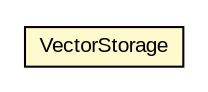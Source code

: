 #!/usr/local/bin/dot
#
# Class diagram 
# Generated by UMLGraph version 5.3 (http://www.umlgraph.org/)
#

digraph G {
	edge [fontname="arial",fontsize=10,labelfontname="arial",labelfontsize=10];
	node [fontname="arial",fontsize=10,shape=plaintext];
	nodesep=0.25;
	ranksep=0.5;
	// context.arch.storage.VectorStorage
	c32443 [label=<<table title="context.arch.storage.VectorStorage" border="0" cellborder="1" cellspacing="0" cellpadding="2" port="p" bgcolor="lemonChiffon" href="./VectorStorage.html">
		<tr><td><table border="0" cellspacing="0" cellpadding="1">
<tr><td align="center" balign="center"> VectorStorage </td></tr>
		</table></td></tr>
		</table>>, fontname="arial", fontcolor="black", fontsize=10.0];
}

